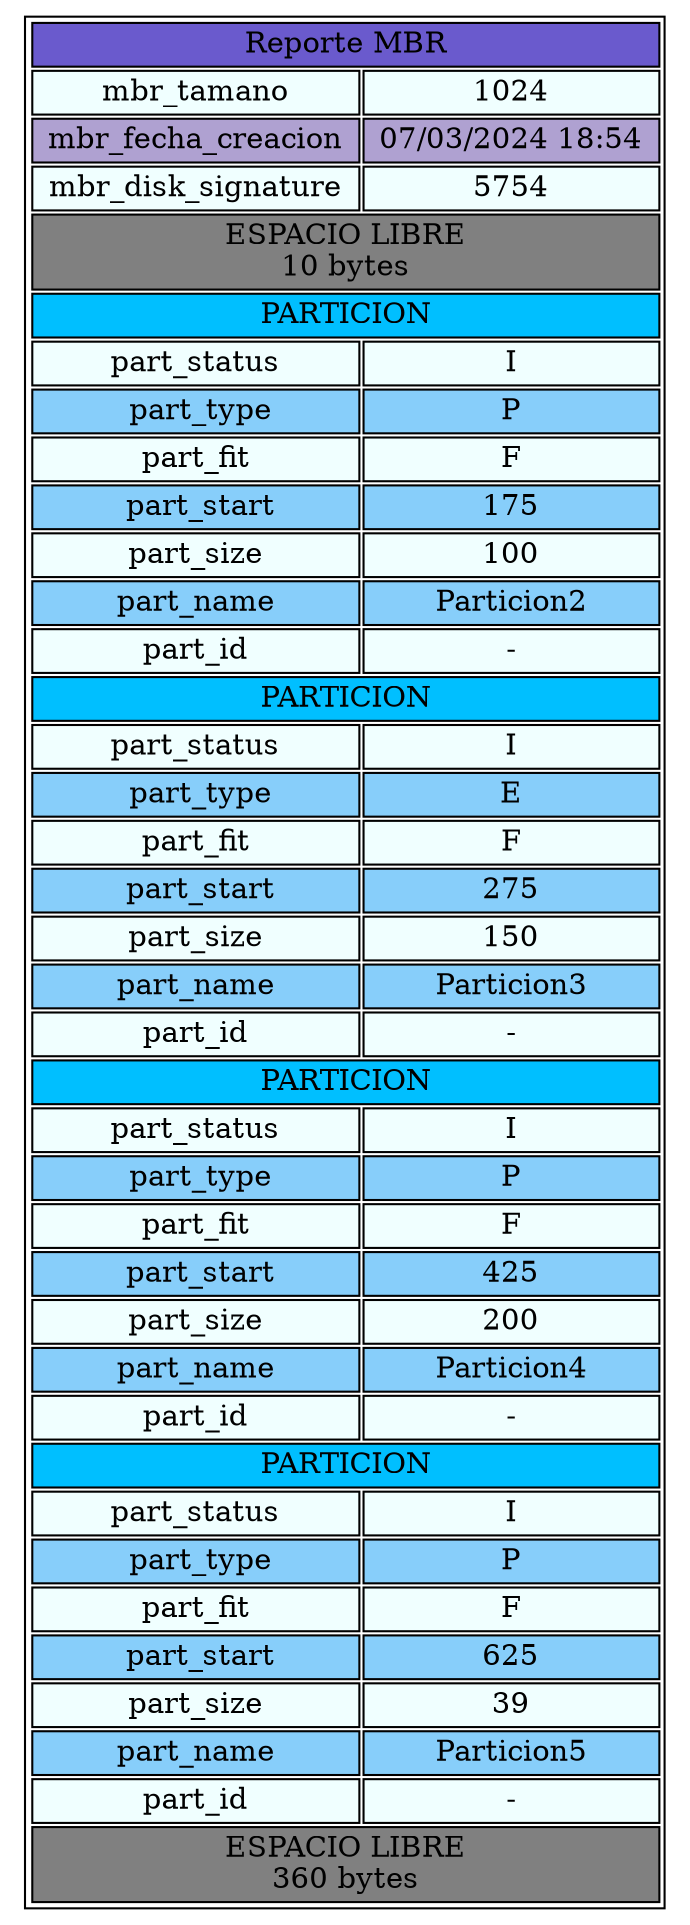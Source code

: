 digraph { 
node [ shape=none ] 
TablaReportNodo [ label = < <table border="1"> 
 <tr>
  <td bgcolor= 'SlateBlue' COLSPAN="2"> Reporte MBR </td> 
 </tr> 
 <tr>
  <td bgcolor='Azure'> mbr_tamano </td> 
  <td bgcolor='Azure'> 1024 </td> 
 </tr> 
 <tr>
  <td bgcolor='#AFA1D1'> mbr_fecha_creacion </td> 
  <td bgcolor='#AFA1D1'> 07/03/2024 18:54 </td> 
 </tr> 
 <tr>
  <td bgcolor='Azure'> mbr_disk_signature </td> 
  <td bgcolor='Azure'> 5754 </td> 
 </tr>  
<tr> <td bgcolor='#808080' COLSPAN="2"> ESPACIO LIBRE <br/> 10 bytes </td> </tr>  <tr>
  <td bgcolor='DeepSkyBlue' COLSPAN="2"> PARTICION </td> 
 </tr> 
 <tr>
  <td bgcolor='Azure'> part_status </td> 
 <td bgcolor='Azure'> I </td> 
 </tr> 
 <tr>
  <td bgcolor='LightSkyBlue'> part_type</td> 
  <td bgcolor='LightSkyBlue'> P </td> 
 </tr> 
 <tr>
  <td bgcolor='Azure'> part_fit </td> 
  <td bgcolor='Azure'> F </td> 
 </tr> 
 <tr>
  <td bgcolor='LightSkyBlue'> part_start</td> 
  <td bgcolor='LightSkyBlue'> 175 </td> 
 </tr> 
 <tr>
  <td bgcolor='Azure'> part_size </td> 
  <td bgcolor='Azure'> 100 </td> 
 </tr> 
 <tr>
  <td bgcolor='LightSkyBlue'> part_name </td> 
  <td bgcolor='LightSkyBlue'> Particion2 </td> 
 </tr> 
 <tr>
  <td bgcolor='Azure'> part_id </td> 
  <td bgcolor='Azure'> - </td> 
 </tr> 
 <tr>
  <td bgcolor='DeepSkyBlue' COLSPAN="2"> PARTICION </td> 
 </tr> 
 <tr>
  <td bgcolor='Azure'> part_status </td> 
 <td bgcolor='Azure'> I </td> 
 </tr> 
 <tr>
  <td bgcolor='LightSkyBlue'> part_type</td> 
  <td bgcolor='LightSkyBlue'> E </td> 
 </tr> 
 <tr>
  <td bgcolor='Azure'> part_fit </td> 
  <td bgcolor='Azure'> F </td> 
 </tr> 
 <tr>
  <td bgcolor='LightSkyBlue'> part_start</td> 
  <td bgcolor='LightSkyBlue'> 275 </td> 
 </tr> 
 <tr>
  <td bgcolor='Azure'> part_size </td> 
  <td bgcolor='Azure'> 150 </td> 
 </tr> 
 <tr>
  <td bgcolor='LightSkyBlue'> part_name </td> 
  <td bgcolor='LightSkyBlue'> Particion3 </td> 
 </tr> 
 <tr>
  <td bgcolor='Azure'> part_id </td> 
  <td bgcolor='Azure'> - </td> 
 </tr> 
 <tr>
  <td bgcolor='DeepSkyBlue' COLSPAN="2"> PARTICION </td> 
 </tr> 
 <tr>
  <td bgcolor='Azure'> part_status </td> 
 <td bgcolor='Azure'> I </td> 
 </tr> 
 <tr>
  <td bgcolor='LightSkyBlue'> part_type</td> 
  <td bgcolor='LightSkyBlue'> P </td> 
 </tr> 
 <tr>
  <td bgcolor='Azure'> part_fit </td> 
  <td bgcolor='Azure'> F </td> 
 </tr> 
 <tr>
  <td bgcolor='LightSkyBlue'> part_start</td> 
  <td bgcolor='LightSkyBlue'> 425 </td> 
 </tr> 
 <tr>
  <td bgcolor='Azure'> part_size </td> 
  <td bgcolor='Azure'> 200 </td> 
 </tr> 
 <tr>
  <td bgcolor='LightSkyBlue'> part_name </td> 
  <td bgcolor='LightSkyBlue'> Particion4 </td> 
 </tr> 
 <tr>
  <td bgcolor='Azure'> part_id </td> 
  <td bgcolor='Azure'> - </td> 
 </tr> 
 <tr>
  <td bgcolor='DeepSkyBlue' COLSPAN="2"> PARTICION </td> 
 </tr> 
 <tr>
  <td bgcolor='Azure'> part_status </td> 
 <td bgcolor='Azure'> I </td> 
 </tr> 
 <tr>
  <td bgcolor='LightSkyBlue'> part_type</td> 
  <td bgcolor='LightSkyBlue'> P </td> 
 </tr> 
 <tr>
  <td bgcolor='Azure'> part_fit </td> 
  <td bgcolor='Azure'> F </td> 
 </tr> 
 <tr>
  <td bgcolor='LightSkyBlue'> part_start</td> 
  <td bgcolor='LightSkyBlue'> 625 </td> 
 </tr> 
 <tr>
  <td bgcolor='Azure'> part_size </td> 
  <td bgcolor='Azure'> 39 </td> 
 </tr> 
 <tr>
  <td bgcolor='LightSkyBlue'> part_name </td> 
  <td bgcolor='LightSkyBlue'> Particion5 </td> 
 </tr> 
 <tr>
  <td bgcolor='Azure'> part_id </td> 
  <td bgcolor='Azure'> - </td> 
 </tr> 
<tr> <td bgcolor='#808080' COLSPAN="2"> ESPACIO LIBRE <br/> 360 bytes </td> </tr> </table> > ]
}